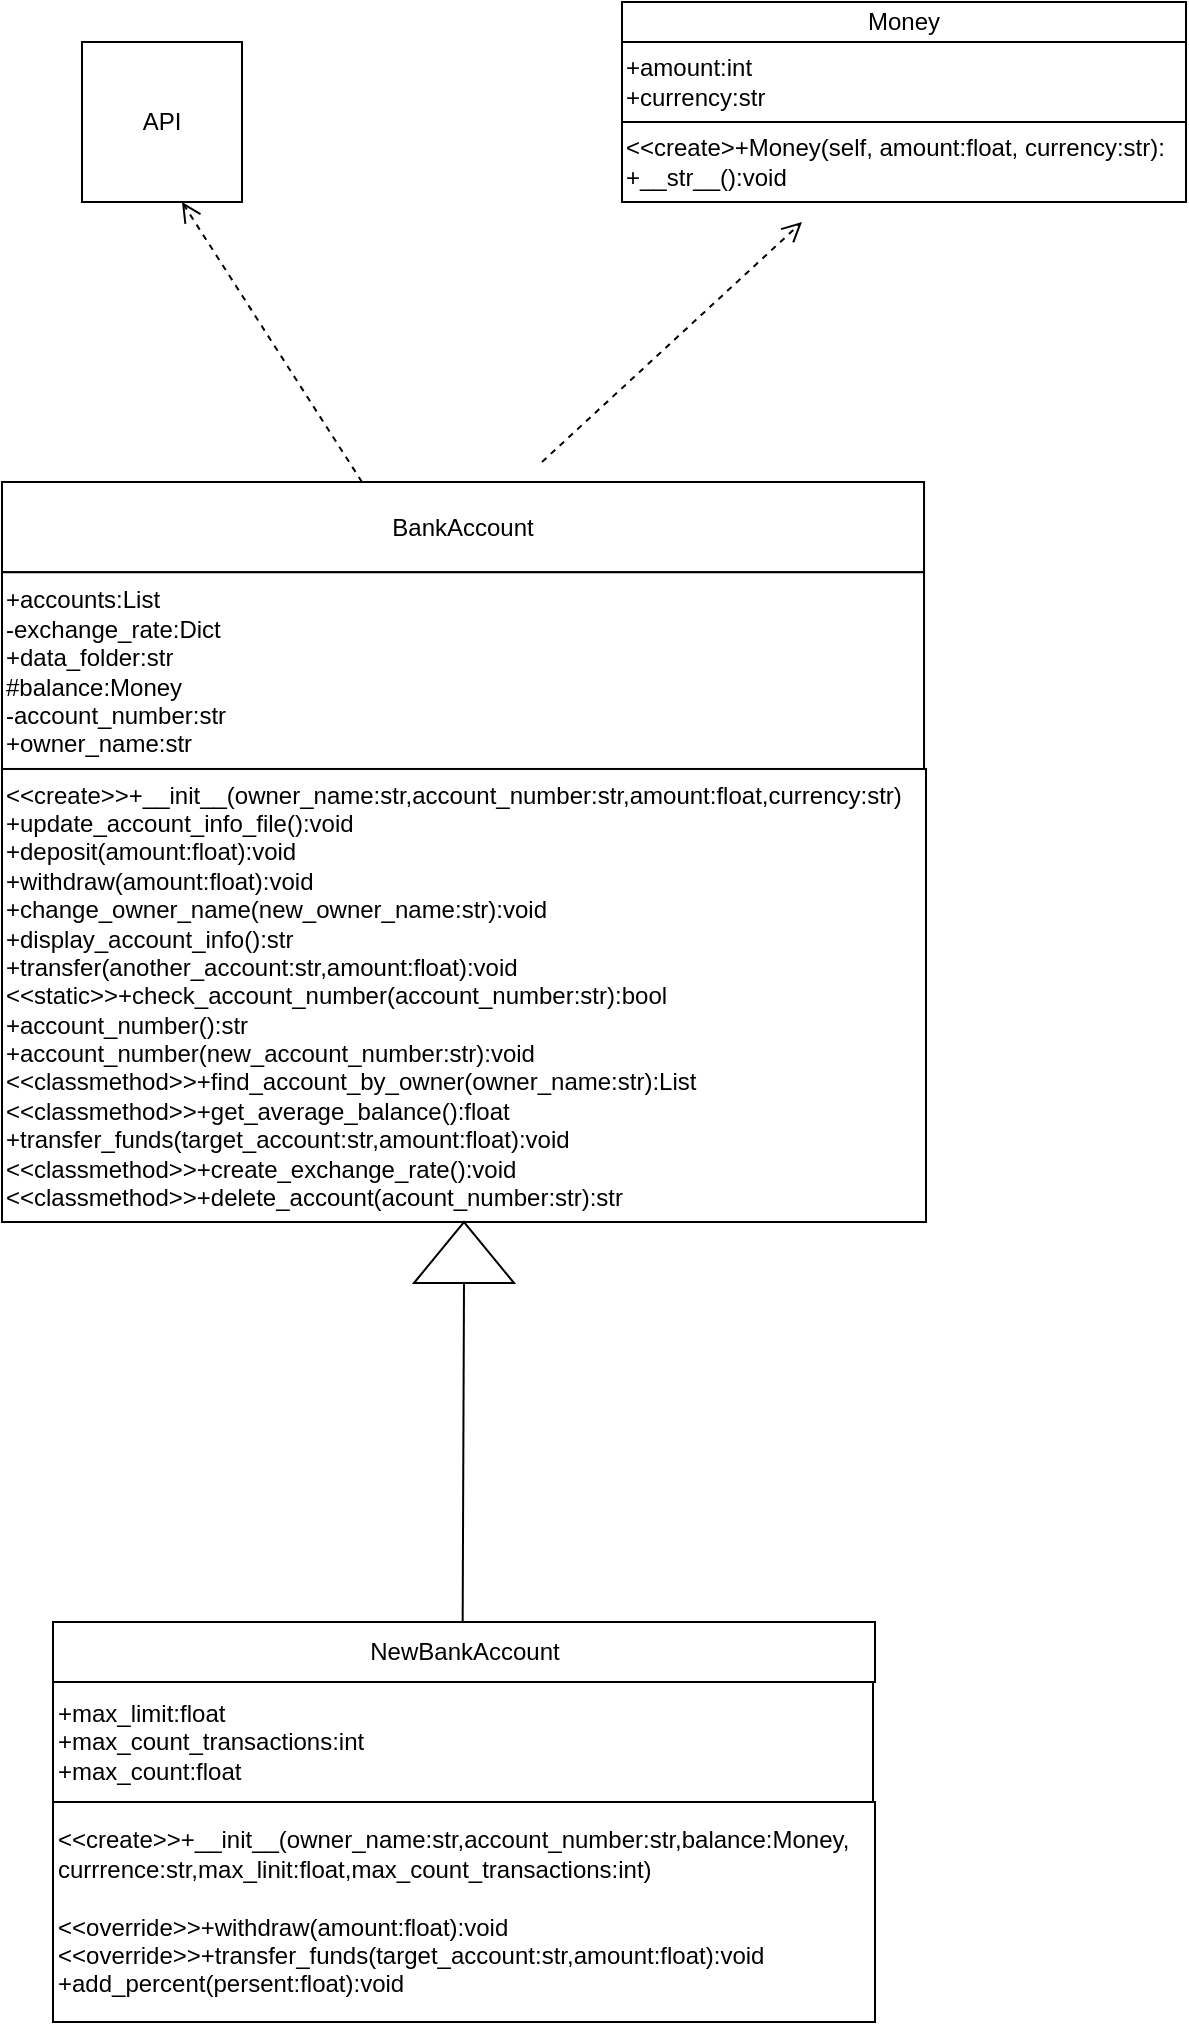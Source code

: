 <mxfile version="23.1.1" type="google">
  <diagram name="Page-1" id="tFYmwZ20nAyvykSt9PfG">
    <mxGraphModel dx="2100" dy="848" grid="1" gridSize="10" guides="1" tooltips="1" connect="1" arrows="1" fold="1" page="1" pageScale="1" pageWidth="827" pageHeight="1169" math="0" shadow="0">
      <root>
        <mxCell id="0" />
        <mxCell id="1" parent="0" />
        <mxCell id="GQCeR2Az25gr7jT-zu-K-3" value="" style="group" vertex="1" connectable="0" parent="1">
          <mxGeometry x="520" y="40" width="282" height="100" as="geometry" />
        </mxCell>
        <mxCell id="78i4ingWgwoJLtmG5PPk-2" value="&lt;div style=&quot;text-align: justify;&quot;&gt;&lt;span style=&quot;background-color: initial;&quot;&gt;Мoney&lt;/span&gt;&lt;/div&gt;" style="rounded=0;whiteSpace=wrap;html=1;align=center;" parent="GQCeR2Az25gr7jT-zu-K-3" vertex="1">
          <mxGeometry width="282" height="20" as="geometry" />
        </mxCell>
        <mxCell id="pYkmrV6XBfYOg06YjYWC-1" value="&lt;div style=&quot;&quot;&gt;&lt;font style=&quot;vertical-align: inherit;&quot;&gt;&lt;font style=&quot;vertical-align: inherit;&quot;&gt;&amp;lt;&amp;lt;create&amp;gt;+Money&lt;/font&gt;&lt;/font&gt;(self, amount:float, currency:str):&lt;/div&gt;&lt;div style=&quot;&quot;&gt;+__str__():void&lt;/div&gt;" style="rounded=0;whiteSpace=wrap;html=1;align=left;" parent="GQCeR2Az25gr7jT-zu-K-3" vertex="1">
          <mxGeometry y="60" width="282" height="40" as="geometry" />
        </mxCell>
        <mxCell id="GQCeR2Az25gr7jT-zu-K-1" value="+amount:int&lt;br&gt;+currency:str" style="rounded=0;whiteSpace=wrap;html=1;align=left;" vertex="1" parent="GQCeR2Az25gr7jT-zu-K-3">
          <mxGeometry y="20" width="282" height="40" as="geometry" />
        </mxCell>
        <mxCell id="GQCeR2Az25gr7jT-zu-K-14" value="" style="group" vertex="1" connectable="0" parent="1">
          <mxGeometry x="210" y="280" width="462" height="370" as="geometry" />
        </mxCell>
        <mxCell id="GQCeR2Az25gr7jT-zu-K-4" value="BankAccount" style="rounded=0;whiteSpace=wrap;html=1;" vertex="1" parent="GQCeR2Az25gr7jT-zu-K-14">
          <mxGeometry width="461.019" height="45.122" as="geometry" />
        </mxCell>
        <mxCell id="GQCeR2Az25gr7jT-zu-K-11" value="+accounts:List&lt;br&gt;-exchange_rate:Dict&lt;br&gt;+data_folder:str&lt;br&gt;#balance:Money&lt;br&gt;-account_number:str&lt;br&gt;+owner_name:str" style="rounded=0;whiteSpace=wrap;html=1;align=left;" vertex="1" parent="GQCeR2Az25gr7jT-zu-K-14">
          <mxGeometry y="45.122" width="461.019" height="99.268" as="geometry" />
        </mxCell>
        <mxCell id="GQCeR2Az25gr7jT-zu-K-13" value="&amp;lt;&amp;lt;create&amp;gt;&amp;gt;+__init__(owner_name:str,account_number:str,amount:float,currency:str)&lt;br&gt;+update_account_info_file():void&lt;br&gt;+deposit(amount:float):void&lt;br&gt;+withdraw(amount:float):void&lt;br&gt;+change_owner_name(new_owner_name:str):void&lt;br&gt;+display_account_info():str&lt;br&gt;+transfer(another_account:str,amount:float):void&lt;br&gt;&amp;lt;&amp;lt;static&amp;gt;&amp;gt;+check_account_number(account_number:str):bool&lt;br&gt;+account_number():str&lt;br&gt;+account_number(new_account_number:str):void&lt;br&gt;&amp;lt;&amp;lt;classmethod&amp;gt;&amp;gt;+find_account_by_owner(owner_name:str):List&lt;br&gt;&amp;lt;&amp;lt;classmethod&amp;gt;&amp;gt;+get_average_balance():float&lt;br&gt;+transfer_funds(target_account:str,amount:float):void&lt;br&gt;&amp;lt;&amp;lt;classmethod&amp;gt;&amp;gt;+create_exchange_rate():void&lt;br&gt;&amp;lt;&amp;lt;classmethod&amp;gt;&amp;gt;+delete_account(acount_number:str):str&lt;br&gt;" style="rounded=0;whiteSpace=wrap;html=1;align=left;" vertex="1" parent="GQCeR2Az25gr7jT-zu-K-14">
          <mxGeometry y="143.488" width="462" height="226.512" as="geometry" />
        </mxCell>
        <mxCell id="GQCeR2Az25gr7jT-zu-K-19" value="" style="group" vertex="1" connectable="0" parent="1">
          <mxGeometry x="235.5" y="850" width="411" height="200" as="geometry" />
        </mxCell>
        <mxCell id="GQCeR2Az25gr7jT-zu-K-15" value="NewBankAccount" style="rounded=0;whiteSpace=wrap;html=1;" vertex="1" parent="GQCeR2Az25gr7jT-zu-K-19">
          <mxGeometry width="411" height="30" as="geometry" />
        </mxCell>
        <mxCell id="GQCeR2Az25gr7jT-zu-K-16" value="+max_limit:float&lt;br&gt;+max_count_transactions:int&lt;br&gt;+max_count:float" style="rounded=0;whiteSpace=wrap;html=1;align=left;" vertex="1" parent="GQCeR2Az25gr7jT-zu-K-19">
          <mxGeometry y="30" width="410" height="60" as="geometry" />
        </mxCell>
        <mxCell id="GQCeR2Az25gr7jT-zu-K-17" value="&amp;lt;&amp;lt;create&amp;gt;&amp;gt;+__init__(owner_name:str,account_number:str,balance:Money,&lt;br&gt;currrence:str,max_linit:float,max_count_transactions:int)&lt;br&gt;&lt;br&gt;&amp;lt;&amp;lt;override&amp;gt;&amp;gt;+withdraw(amount:float):void&lt;br&gt;&amp;lt;&amp;lt;override&amp;gt;&amp;gt;+transfer_funds(target_account:str,amount:float):void&lt;br&gt;+add_percent(persent:float):void" style="rounded=0;whiteSpace=wrap;html=1;align=left;" vertex="1" parent="GQCeR2Az25gr7jT-zu-K-19">
          <mxGeometry y="90" width="411" height="110" as="geometry" />
        </mxCell>
        <mxCell id="GQCeR2Az25gr7jT-zu-K-20" value="API" style="whiteSpace=wrap;html=1;aspect=fixed;" vertex="1" parent="1">
          <mxGeometry x="250" y="60" width="80" height="80" as="geometry" />
        </mxCell>
        <mxCell id="GQCeR2Az25gr7jT-zu-K-21" value="" style="triangle;whiteSpace=wrap;html=1;rotation=-90;" vertex="1" parent="1">
          <mxGeometry x="425.75" y="640.25" width="30.5" height="50" as="geometry" />
        </mxCell>
        <mxCell id="GQCeR2Az25gr7jT-zu-K-22" value="" style="endArrow=none;html=1;rounded=0;entryX=0;entryY=0.5;entryDx=0;entryDy=0;" edge="1" parent="1" target="GQCeR2Az25gr7jT-zu-K-21">
          <mxGeometry width="50" height="50" relative="1" as="geometry">
            <mxPoint x="440.33" y="850" as="sourcePoint" />
            <mxPoint x="440.33" y="800" as="targetPoint" />
          </mxGeometry>
        </mxCell>
        <mxCell id="GQCeR2Az25gr7jT-zu-K-27" value="" style="html=1;verticalAlign=bottom;endArrow=open;dashed=1;endSize=8;curved=0;rounded=0;" edge="1" parent="1">
          <mxGeometry relative="1" as="geometry">
            <mxPoint x="390" y="280" as="sourcePoint" />
            <mxPoint x="300" y="140" as="targetPoint" />
          </mxGeometry>
        </mxCell>
        <mxCell id="GQCeR2Az25gr7jT-zu-K-28" value="" style="html=1;verticalAlign=bottom;endArrow=open;dashed=1;endSize=8;curved=0;rounded=0;" edge="1" parent="1">
          <mxGeometry relative="1" as="geometry">
            <mxPoint x="480" y="270" as="sourcePoint" />
            <mxPoint x="610" y="150" as="targetPoint" />
          </mxGeometry>
        </mxCell>
      </root>
    </mxGraphModel>
  </diagram>
</mxfile>
